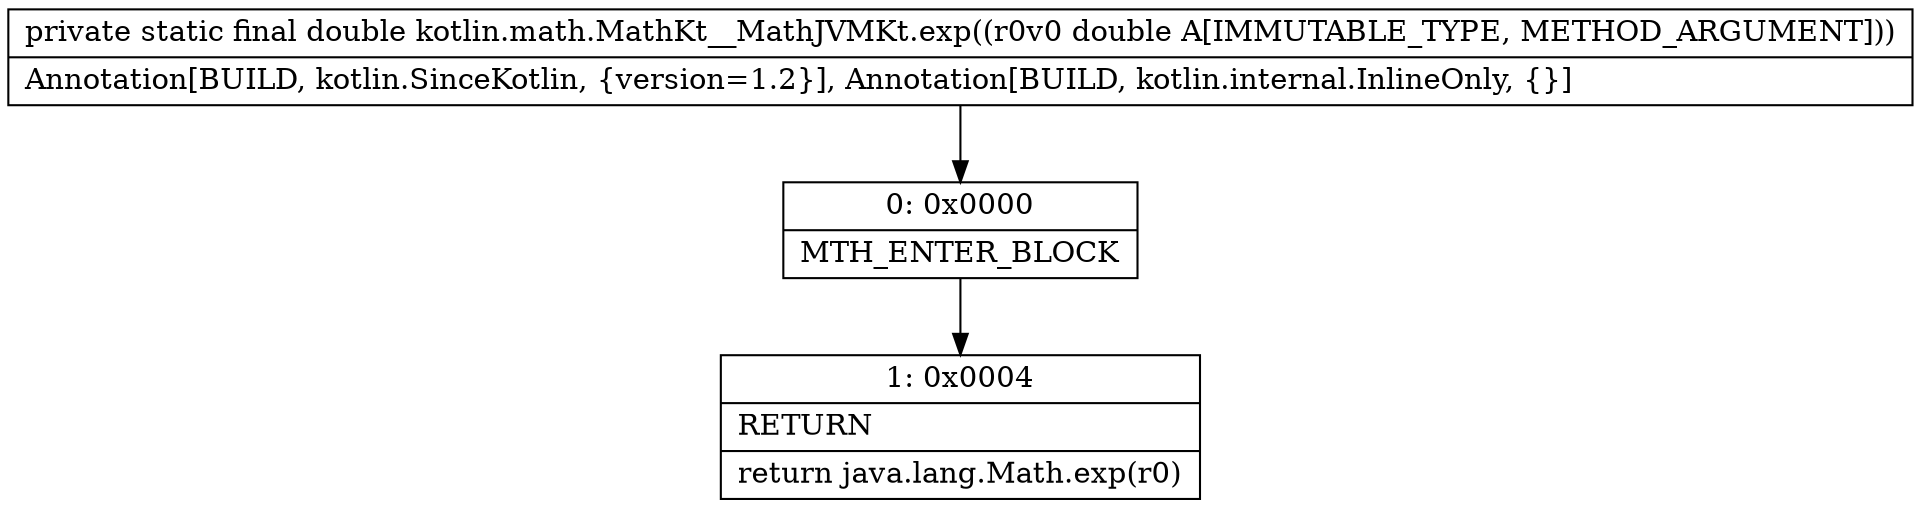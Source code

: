 digraph "CFG forkotlin.math.MathKt__MathJVMKt.exp(D)D" {
Node_0 [shape=record,label="{0\:\ 0x0000|MTH_ENTER_BLOCK\l}"];
Node_1 [shape=record,label="{1\:\ 0x0004|RETURN\l|return java.lang.Math.exp(r0)\l}"];
MethodNode[shape=record,label="{private static final double kotlin.math.MathKt__MathJVMKt.exp((r0v0 double A[IMMUTABLE_TYPE, METHOD_ARGUMENT]))  | Annotation[BUILD, kotlin.SinceKotlin, \{version=1.2\}], Annotation[BUILD, kotlin.internal.InlineOnly, \{\}]\l}"];
MethodNode -> Node_0;
Node_0 -> Node_1;
}

